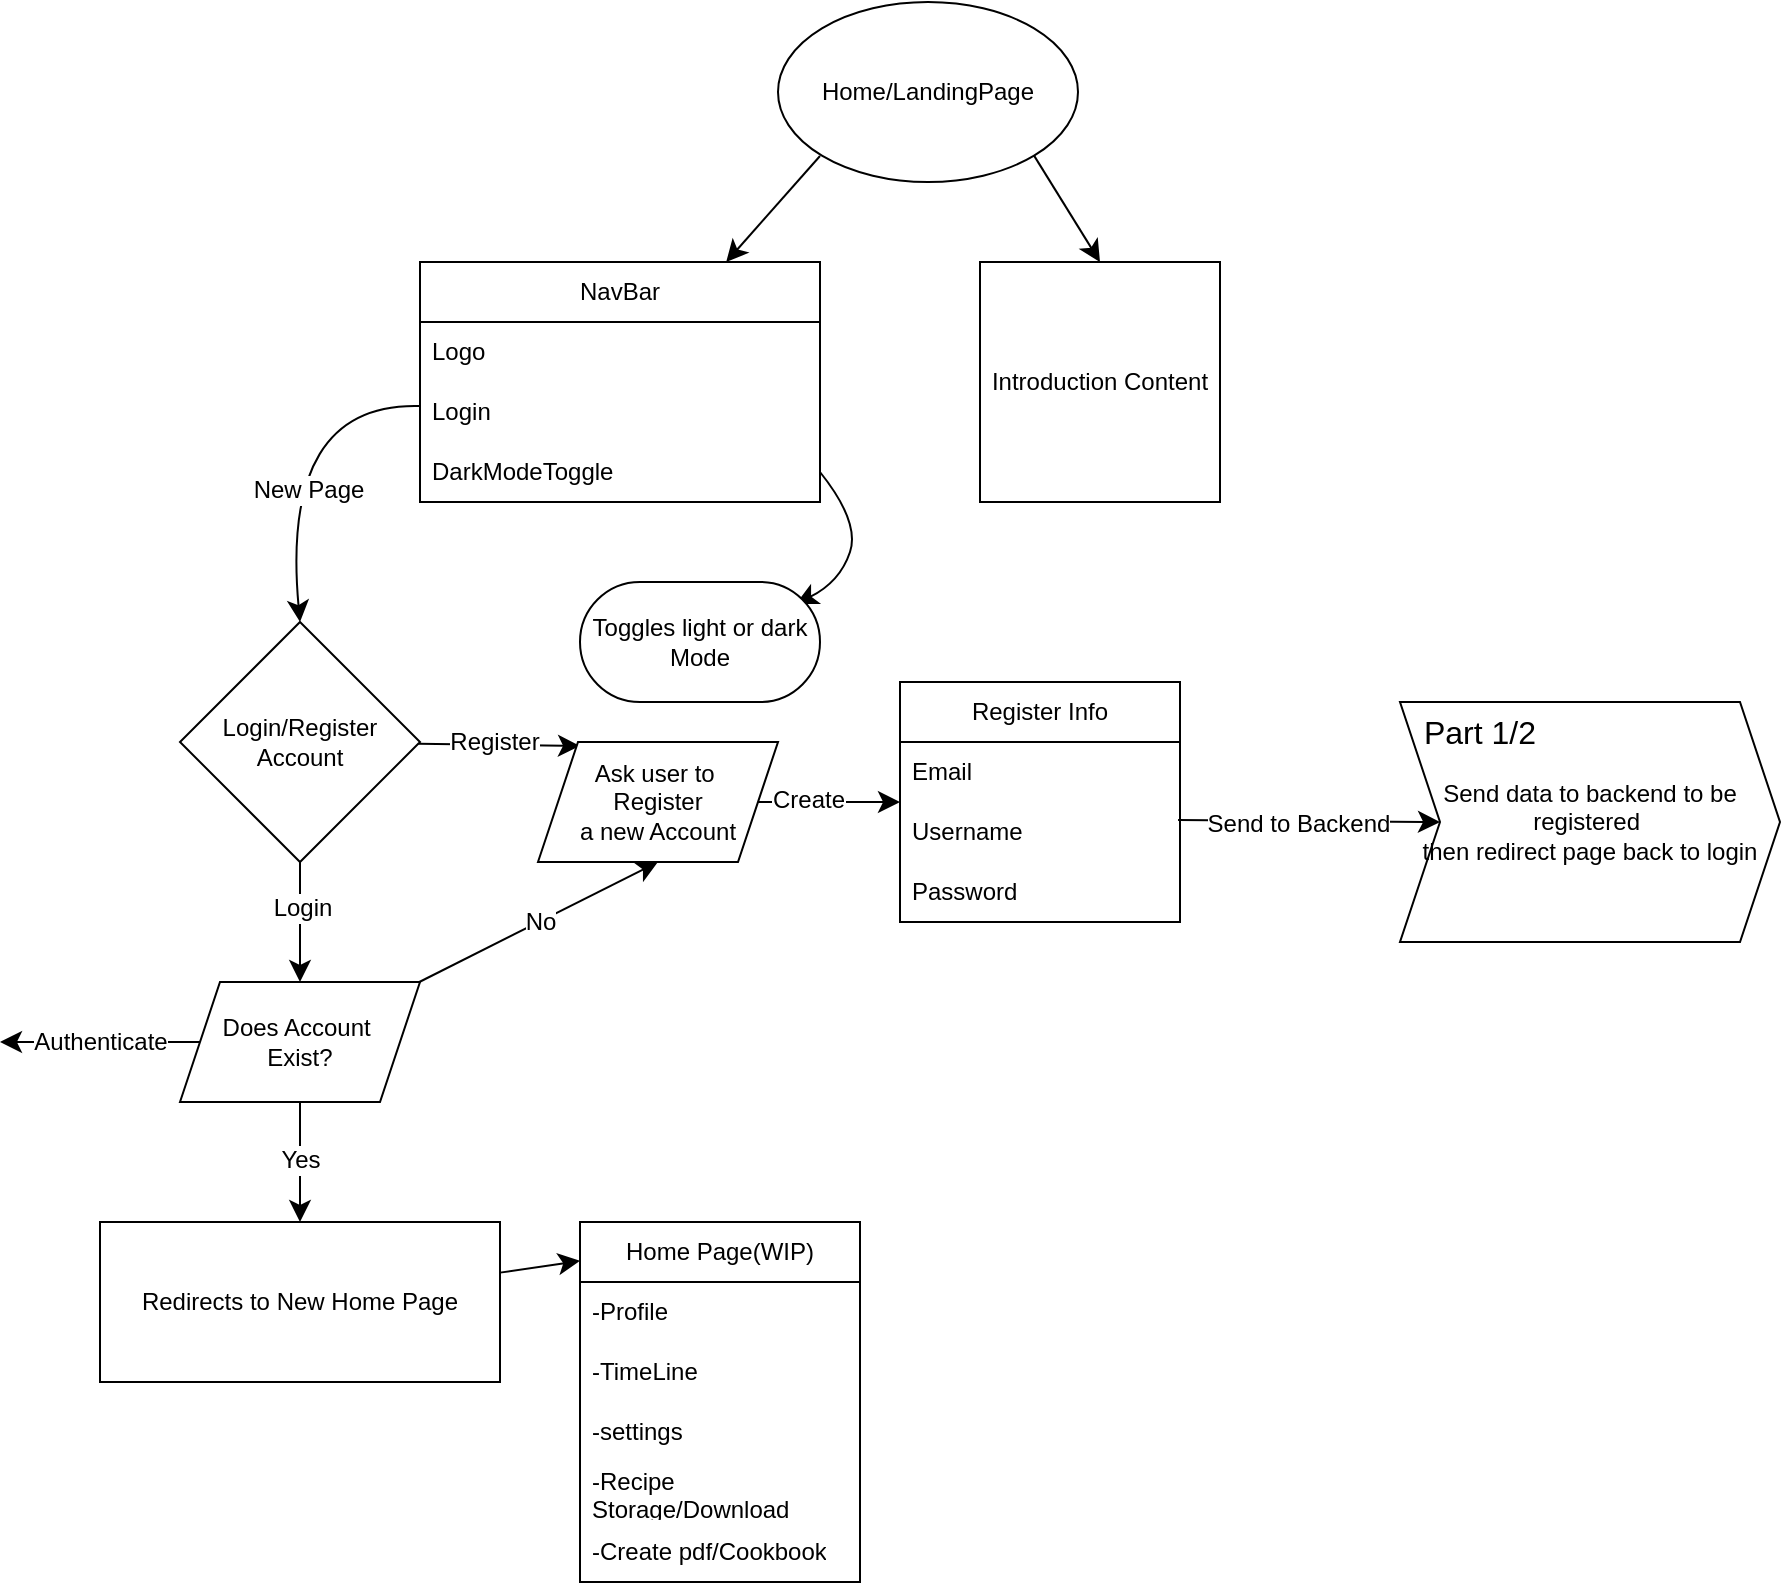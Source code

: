 <mxfile version="24.7.6">
  <diagram id="C5RBs43oDa-KdzZeNtuy" name="Page-1">
    <mxGraphModel dx="2021" dy="656" grid="1" gridSize="10" guides="1" tooltips="1" connect="1" arrows="1" fold="1" page="1" pageScale="1" pageWidth="827" pageHeight="1169" math="0" shadow="0">
      <root>
        <mxCell id="WIyWlLk6GJQsqaUBKTNV-0" />
        <mxCell id="WIyWlLk6GJQsqaUBKTNV-1" parent="WIyWlLk6GJQsqaUBKTNV-0" />
        <mxCell id="yd8T2iFx35O8DrpGIfBC-0" value="Home/LandingPage" style="ellipse;whiteSpace=wrap;html=1;align=center;newEdgeStyle={&quot;edgeStyle&quot;:&quot;entityRelationEdgeStyle&quot;,&quot;startArrow&quot;:&quot;none&quot;,&quot;endArrow&quot;:&quot;none&quot;,&quot;segment&quot;:10,&quot;curved&quot;:1,&quot;sourcePerimeterSpacing&quot;:0,&quot;targetPerimeterSpacing&quot;:0};treeFolding=1;treeMoving=1;" vertex="1" parent="WIyWlLk6GJQsqaUBKTNV-1">
          <mxGeometry x="339" y="30" width="150" height="90" as="geometry" />
        </mxCell>
        <mxCell id="yd8T2iFx35O8DrpGIfBC-1" value="Introduction Content" style="whiteSpace=wrap;html=1;aspect=fixed;" vertex="1" parent="WIyWlLk6GJQsqaUBKTNV-1">
          <mxGeometry x="440" y="160" width="120" height="120" as="geometry" />
        </mxCell>
        <mxCell id="yd8T2iFx35O8DrpGIfBC-2" value="" style="endArrow=classic;html=1;rounded=0;fontSize=12;startSize=8;endSize=8;curved=1;exitX=1;exitY=1;exitDx=0;exitDy=0;entryX=0.5;entryY=0;entryDx=0;entryDy=0;" edge="1" parent="WIyWlLk6GJQsqaUBKTNV-1" source="yd8T2iFx35O8DrpGIfBC-0" target="yd8T2iFx35O8DrpGIfBC-1">
          <mxGeometry width="50" height="50" relative="1" as="geometry">
            <mxPoint x="489" y="140" as="sourcePoint" />
            <mxPoint x="539" y="90" as="targetPoint" />
          </mxGeometry>
        </mxCell>
        <mxCell id="yd8T2iFx35O8DrpGIfBC-3" value="" style="endArrow=classic;html=1;rounded=0;fontSize=12;startSize=8;endSize=8;curved=1;exitX=1;exitY=1;exitDx=0;exitDy=0;" edge="1" parent="WIyWlLk6GJQsqaUBKTNV-1" target="yd8T2iFx35O8DrpGIfBC-4">
          <mxGeometry width="50" height="50" relative="1" as="geometry">
            <mxPoint x="360" y="107" as="sourcePoint" />
            <mxPoint x="320" y="160" as="targetPoint" />
          </mxGeometry>
        </mxCell>
        <mxCell id="yd8T2iFx35O8DrpGIfBC-4" value="NavBar" style="swimlane;fontStyle=0;childLayout=stackLayout;horizontal=1;startSize=30;horizontalStack=0;resizeParent=1;resizeParentMax=0;resizeLast=0;collapsible=1;marginBottom=0;whiteSpace=wrap;html=1;" vertex="1" parent="WIyWlLk6GJQsqaUBKTNV-1">
          <mxGeometry x="160" y="160" width="200" height="120" as="geometry" />
        </mxCell>
        <mxCell id="yd8T2iFx35O8DrpGIfBC-5" value="Logo" style="text;strokeColor=none;fillColor=none;align=left;verticalAlign=middle;spacingLeft=4;spacingRight=4;overflow=hidden;points=[[0,0.5],[1,0.5]];portConstraint=eastwest;rotatable=0;whiteSpace=wrap;html=1;" vertex="1" parent="yd8T2iFx35O8DrpGIfBC-4">
          <mxGeometry y="30" width="200" height="30" as="geometry" />
        </mxCell>
        <mxCell id="yd8T2iFx35O8DrpGIfBC-6" value="Login" style="text;strokeColor=none;fillColor=none;align=left;verticalAlign=middle;spacingLeft=4;spacingRight=4;overflow=hidden;points=[[0,0.5],[1,0.5]];portConstraint=eastwest;rotatable=0;whiteSpace=wrap;html=1;" vertex="1" parent="yd8T2iFx35O8DrpGIfBC-4">
          <mxGeometry y="60" width="200" height="30" as="geometry" />
        </mxCell>
        <mxCell id="yd8T2iFx35O8DrpGIfBC-7" value="DarkModeToggle" style="text;strokeColor=none;fillColor=none;align=left;verticalAlign=middle;spacingLeft=4;spacingRight=4;overflow=hidden;points=[[0,0.5],[1,0.5]];portConstraint=eastwest;rotatable=0;whiteSpace=wrap;html=1;" vertex="1" parent="yd8T2iFx35O8DrpGIfBC-4">
          <mxGeometry y="90" width="200" height="30" as="geometry" />
        </mxCell>
        <mxCell id="yd8T2iFx35O8DrpGIfBC-11" style="edgeStyle=none;curved=1;rounded=0;orthogonalLoop=1;jettySize=auto;html=1;exitX=1;exitY=0.5;exitDx=0;exitDy=0;fontSize=12;startSize=8;endSize=8;entryX=0.9;entryY=0.183;entryDx=0;entryDy=0;entryPerimeter=0;" edge="1" parent="WIyWlLk6GJQsqaUBKTNV-1" source="yd8T2iFx35O8DrpGIfBC-7" target="yd8T2iFx35O8DrpGIfBC-12">
          <mxGeometry relative="1" as="geometry">
            <mxPoint x="361" y="323" as="targetPoint" />
            <Array as="points">
              <mxPoint x="380" y="290" />
              <mxPoint x="370" y="320" />
            </Array>
          </mxGeometry>
        </mxCell>
        <mxCell id="yd8T2iFx35O8DrpGIfBC-12" value="Toggles light or dark Mode" style="rounded=1;whiteSpace=wrap;html=1;arcSize=50;" vertex="1" parent="WIyWlLk6GJQsqaUBKTNV-1">
          <mxGeometry x="240" y="320" width="120" height="60" as="geometry" />
        </mxCell>
        <mxCell id="yd8T2iFx35O8DrpGIfBC-23" style="edgeStyle=none;curved=1;rounded=0;orthogonalLoop=1;jettySize=auto;html=1;entryX=0.5;entryY=0;entryDx=0;entryDy=0;fontSize=12;startSize=8;endSize=8;" edge="1" parent="WIyWlLk6GJQsqaUBKTNV-1" source="yd8T2iFx35O8DrpGIfBC-15" target="yd8T2iFx35O8DrpGIfBC-22">
          <mxGeometry relative="1" as="geometry" />
        </mxCell>
        <mxCell id="yd8T2iFx35O8DrpGIfBC-24" value="Login" style="edgeLabel;html=1;align=center;verticalAlign=middle;resizable=0;points=[];fontSize=12;" vertex="1" connectable="0" parent="yd8T2iFx35O8DrpGIfBC-23">
          <mxGeometry x="-0.25" y="1" relative="1" as="geometry">
            <mxPoint as="offset" />
          </mxGeometry>
        </mxCell>
        <mxCell id="yd8T2iFx35O8DrpGIfBC-29" style="edgeStyle=none;curved=1;rounded=0;orthogonalLoop=1;jettySize=auto;html=1;fontSize=12;startSize=8;endSize=8;entryX=0.175;entryY=0.033;entryDx=0;entryDy=0;entryPerimeter=0;" edge="1" parent="WIyWlLk6GJQsqaUBKTNV-1" source="yd8T2iFx35O8DrpGIfBC-15" target="yd8T2iFx35O8DrpGIfBC-30">
          <mxGeometry relative="1" as="geometry">
            <mxPoint x="200" y="400" as="targetPoint" />
          </mxGeometry>
        </mxCell>
        <mxCell id="yd8T2iFx35O8DrpGIfBC-31" value="Register" style="edgeLabel;html=1;align=center;verticalAlign=middle;resizable=0;points=[];fontSize=12;" vertex="1" connectable="0" parent="yd8T2iFx35O8DrpGIfBC-29">
          <mxGeometry x="-0.29" y="-2" relative="1" as="geometry">
            <mxPoint x="9" y="-3" as="offset" />
          </mxGeometry>
        </mxCell>
        <mxCell id="yd8T2iFx35O8DrpGIfBC-15" value="Login/Register&lt;div&gt;Account&lt;/div&gt;" style="rhombus;whiteSpace=wrap;html=1;" vertex="1" parent="WIyWlLk6GJQsqaUBKTNV-1">
          <mxGeometry x="40" y="340" width="120" height="120" as="geometry" />
        </mxCell>
        <mxCell id="yd8T2iFx35O8DrpGIfBC-16" style="edgeStyle=none;curved=1;rounded=0;orthogonalLoop=1;jettySize=auto;html=1;fontSize=12;startSize=8;endSize=8;entryX=0.5;entryY=0;entryDx=0;entryDy=0;" edge="1" parent="WIyWlLk6GJQsqaUBKTNV-1" target="yd8T2iFx35O8DrpGIfBC-15">
          <mxGeometry relative="1" as="geometry">
            <mxPoint x="100" y="320" as="targetPoint" />
            <mxPoint x="160" y="232.059" as="sourcePoint" />
            <Array as="points">
              <mxPoint x="90" y="230" />
            </Array>
          </mxGeometry>
        </mxCell>
        <mxCell id="yd8T2iFx35O8DrpGIfBC-45" value="New Page" style="edgeLabel;html=1;align=center;verticalAlign=middle;resizable=0;points=[];fontSize=12;" vertex="1" connectable="0" parent="yd8T2iFx35O8DrpGIfBC-16">
          <mxGeometry x="0.276" y="10" relative="1" as="geometry">
            <mxPoint as="offset" />
          </mxGeometry>
        </mxCell>
        <mxCell id="yd8T2iFx35O8DrpGIfBC-25" value="No" style="edgeStyle=none;curved=1;rounded=0;orthogonalLoop=1;jettySize=auto;html=1;fontSize=12;startSize=8;endSize=8;entryX=0.5;entryY=1;entryDx=0;entryDy=0;" edge="1" parent="WIyWlLk6GJQsqaUBKTNV-1" source="yd8T2iFx35O8DrpGIfBC-22" target="yd8T2iFx35O8DrpGIfBC-30">
          <mxGeometry relative="1" as="geometry">
            <mxPoint x="210" y="550" as="targetPoint" />
          </mxGeometry>
        </mxCell>
        <mxCell id="yd8T2iFx35O8DrpGIfBC-26" style="edgeStyle=none;curved=1;rounded=0;orthogonalLoop=1;jettySize=auto;html=1;fontSize=12;startSize=8;endSize=8;entryX=0.5;entryY=0;entryDx=0;entryDy=0;" edge="1" parent="WIyWlLk6GJQsqaUBKTNV-1" source="yd8T2iFx35O8DrpGIfBC-22">
          <mxGeometry relative="1" as="geometry">
            <mxPoint x="100" y="640" as="targetPoint" />
          </mxGeometry>
        </mxCell>
        <mxCell id="yd8T2iFx35O8DrpGIfBC-27" value="Yes" style="edgeLabel;html=1;align=center;verticalAlign=middle;resizable=0;points=[];fontSize=12;" vertex="1" connectable="0" parent="yd8T2iFx35O8DrpGIfBC-26">
          <mxGeometry x="-0.04" relative="1" as="geometry">
            <mxPoint as="offset" />
          </mxGeometry>
        </mxCell>
        <mxCell id="yd8T2iFx35O8DrpGIfBC-28" value="Authenticate" style="edgeStyle=none;curved=1;rounded=0;orthogonalLoop=1;jettySize=auto;html=1;fontSize=12;startSize=8;endSize=8;" edge="1" parent="WIyWlLk6GJQsqaUBKTNV-1" source="yd8T2iFx35O8DrpGIfBC-22">
          <mxGeometry relative="1" as="geometry">
            <mxPoint x="-50" y="550" as="targetPoint" />
            <mxPoint as="offset" />
          </mxGeometry>
        </mxCell>
        <mxCell id="yd8T2iFx35O8DrpGIfBC-22" value="Does Account&amp;nbsp;&lt;div&gt;Exist?&lt;/div&gt;" style="shape=parallelogram;perimeter=parallelogramPerimeter;whiteSpace=wrap;html=1;fixedSize=1;" vertex="1" parent="WIyWlLk6GJQsqaUBKTNV-1">
          <mxGeometry x="40" y="520" width="120" height="60" as="geometry" />
        </mxCell>
        <mxCell id="yd8T2iFx35O8DrpGIfBC-32" style="edgeStyle=none;curved=1;rounded=0;orthogonalLoop=1;jettySize=auto;html=1;fontSize=12;startSize=8;endSize=8;" edge="1" parent="WIyWlLk6GJQsqaUBKTNV-1" source="yd8T2iFx35O8DrpGIfBC-30">
          <mxGeometry relative="1" as="geometry">
            <mxPoint x="400" y="430" as="targetPoint" />
          </mxGeometry>
        </mxCell>
        <mxCell id="yd8T2iFx35O8DrpGIfBC-33" value="Create" style="edgeLabel;html=1;align=center;verticalAlign=middle;resizable=0;points=[];fontSize=12;" vertex="1" connectable="0" parent="yd8T2iFx35O8DrpGIfBC-32">
          <mxGeometry x="-0.294" y="1" relative="1" as="geometry">
            <mxPoint as="offset" />
          </mxGeometry>
        </mxCell>
        <mxCell id="yd8T2iFx35O8DrpGIfBC-30" value="Ask user to&amp;nbsp;&lt;div&gt;Register&lt;div&gt;a new Account&lt;/div&gt;&lt;/div&gt;" style="shape=parallelogram;perimeter=parallelogramPerimeter;whiteSpace=wrap;html=1;fixedSize=1;" vertex="1" parent="WIyWlLk6GJQsqaUBKTNV-1">
          <mxGeometry x="219" y="400" width="120" height="60" as="geometry" />
        </mxCell>
        <mxCell id="yd8T2iFx35O8DrpGIfBC-36" value="Register Info" style="swimlane;fontStyle=0;childLayout=stackLayout;horizontal=1;startSize=30;horizontalStack=0;resizeParent=1;resizeParentMax=0;resizeLast=0;collapsible=1;marginBottom=0;whiteSpace=wrap;html=1;" vertex="1" parent="WIyWlLk6GJQsqaUBKTNV-1">
          <mxGeometry x="400" y="370" width="140" height="120" as="geometry" />
        </mxCell>
        <mxCell id="yd8T2iFx35O8DrpGIfBC-37" value="Email" style="text;strokeColor=none;fillColor=none;align=left;verticalAlign=middle;spacingLeft=4;spacingRight=4;overflow=hidden;points=[[0,0.5],[1,0.5]];portConstraint=eastwest;rotatable=0;whiteSpace=wrap;html=1;" vertex="1" parent="yd8T2iFx35O8DrpGIfBC-36">
          <mxGeometry y="30" width="140" height="30" as="geometry" />
        </mxCell>
        <mxCell id="yd8T2iFx35O8DrpGIfBC-38" value="Username" style="text;strokeColor=none;fillColor=none;align=left;verticalAlign=middle;spacingLeft=4;spacingRight=4;overflow=hidden;points=[[0,0.5],[1,0.5]];portConstraint=eastwest;rotatable=0;whiteSpace=wrap;html=1;" vertex="1" parent="yd8T2iFx35O8DrpGIfBC-36">
          <mxGeometry y="60" width="140" height="30" as="geometry" />
        </mxCell>
        <mxCell id="yd8T2iFx35O8DrpGIfBC-39" value="Password" style="text;strokeColor=none;fillColor=none;align=left;verticalAlign=middle;spacingLeft=4;spacingRight=4;overflow=hidden;points=[[0,0.5],[1,0.5]];portConstraint=eastwest;rotatable=0;whiteSpace=wrap;html=1;" vertex="1" parent="yd8T2iFx35O8DrpGIfBC-36">
          <mxGeometry y="90" width="140" height="30" as="geometry" />
        </mxCell>
        <mxCell id="yd8T2iFx35O8DrpGIfBC-40" value="Send data to backend to be registered&amp;nbsp;&lt;div&gt;then redirect page back to login&lt;/div&gt;" style="shape=step;perimeter=stepPerimeter;whiteSpace=wrap;html=1;fixedSize=1;size=20;" vertex="1" parent="WIyWlLk6GJQsqaUBKTNV-1">
          <mxGeometry x="650" y="380" width="190" height="120" as="geometry" />
        </mxCell>
        <mxCell id="yd8T2iFx35O8DrpGIfBC-41" style="edgeStyle=none;curved=1;rounded=0;orthogonalLoop=1;jettySize=auto;html=1;entryX=0;entryY=0.5;entryDx=0;entryDy=0;fontSize=12;startSize=8;endSize=8;exitX=0.993;exitY=0.3;exitDx=0;exitDy=0;exitPerimeter=0;" edge="1" parent="WIyWlLk6GJQsqaUBKTNV-1" source="yd8T2iFx35O8DrpGIfBC-38" target="yd8T2iFx35O8DrpGIfBC-40">
          <mxGeometry relative="1" as="geometry">
            <mxPoint x="550" y="440" as="sourcePoint" />
          </mxGeometry>
        </mxCell>
        <mxCell id="yd8T2iFx35O8DrpGIfBC-42" value="Send to Backend" style="edgeLabel;html=1;align=center;verticalAlign=middle;resizable=0;points=[];fontSize=12;" vertex="1" connectable="0" parent="yd8T2iFx35O8DrpGIfBC-41">
          <mxGeometry x="-0.086" y="-2" relative="1" as="geometry">
            <mxPoint y="-1" as="offset" />
          </mxGeometry>
        </mxCell>
        <mxCell id="yd8T2iFx35O8DrpGIfBC-47" value="Part 1/2" style="text;strokeColor=none;fillColor=none;html=1;align=center;verticalAlign=middle;whiteSpace=wrap;rounded=0;fontSize=16;" vertex="1" parent="WIyWlLk6GJQsqaUBKTNV-1">
          <mxGeometry x="660" y="380" width="60" height="30" as="geometry" />
        </mxCell>
        <mxCell id="yd8T2iFx35O8DrpGIfBC-50" value="Redirects to New Home Page" style="rounded=0;whiteSpace=wrap;html=1;" vertex="1" parent="WIyWlLk6GJQsqaUBKTNV-1">
          <mxGeometry y="640" width="200" height="80" as="geometry" />
        </mxCell>
        <mxCell id="yd8T2iFx35O8DrpGIfBC-51" value="Home Page(WIP)" style="swimlane;fontStyle=0;childLayout=stackLayout;horizontal=1;startSize=30;horizontalStack=0;resizeParent=1;resizeParentMax=0;resizeLast=0;collapsible=1;marginBottom=0;whiteSpace=wrap;html=1;" vertex="1" parent="WIyWlLk6GJQsqaUBKTNV-1">
          <mxGeometry x="240" y="640" width="140" height="180" as="geometry" />
        </mxCell>
        <mxCell id="yd8T2iFx35O8DrpGIfBC-52" value="-Profile" style="text;strokeColor=none;fillColor=none;align=left;verticalAlign=middle;spacingLeft=4;spacingRight=4;overflow=hidden;points=[[0,0.5],[1,0.5]];portConstraint=eastwest;rotatable=0;whiteSpace=wrap;html=1;" vertex="1" parent="yd8T2iFx35O8DrpGIfBC-51">
          <mxGeometry y="30" width="140" height="30" as="geometry" />
        </mxCell>
        <mxCell id="yd8T2iFx35O8DrpGIfBC-53" value="-TimeLine" style="text;strokeColor=none;fillColor=none;align=left;verticalAlign=middle;spacingLeft=4;spacingRight=4;overflow=hidden;points=[[0,0.5],[1,0.5]];portConstraint=eastwest;rotatable=0;whiteSpace=wrap;html=1;" vertex="1" parent="yd8T2iFx35O8DrpGIfBC-51">
          <mxGeometry y="60" width="140" height="30" as="geometry" />
        </mxCell>
        <mxCell id="yd8T2iFx35O8DrpGIfBC-54" value="-settings" style="text;strokeColor=none;fillColor=none;align=left;verticalAlign=middle;spacingLeft=4;spacingRight=4;overflow=hidden;points=[[0,0.5],[1,0.5]];portConstraint=eastwest;rotatable=0;whiteSpace=wrap;html=1;" vertex="1" parent="yd8T2iFx35O8DrpGIfBC-51">
          <mxGeometry y="90" width="140" height="30" as="geometry" />
        </mxCell>
        <mxCell id="yd8T2iFx35O8DrpGIfBC-56" value="-Recipe Storage/Download" style="text;strokeColor=none;fillColor=none;align=left;verticalAlign=middle;spacingLeft=4;spacingRight=4;overflow=hidden;points=[[0,0.5],[1,0.5]];portConstraint=eastwest;rotatable=0;whiteSpace=wrap;html=1;" vertex="1" parent="yd8T2iFx35O8DrpGIfBC-51">
          <mxGeometry y="120" width="140" height="30" as="geometry" />
        </mxCell>
        <mxCell id="yd8T2iFx35O8DrpGIfBC-57" value="-Create pdf/Cookbook" style="text;strokeColor=none;fillColor=none;align=left;verticalAlign=middle;spacingLeft=4;spacingRight=4;overflow=hidden;points=[[0,0.5],[1,0.5]];portConstraint=eastwest;rotatable=0;whiteSpace=wrap;html=1;" vertex="1" parent="yd8T2iFx35O8DrpGIfBC-51">
          <mxGeometry y="150" width="140" height="30" as="geometry" />
        </mxCell>
        <mxCell id="yd8T2iFx35O8DrpGIfBC-55" style="edgeStyle=none;curved=1;rounded=0;orthogonalLoop=1;jettySize=auto;html=1;entryX=0;entryY=0.108;entryDx=0;entryDy=0;entryPerimeter=0;fontSize=12;startSize=8;endSize=8;" edge="1" parent="WIyWlLk6GJQsqaUBKTNV-1" source="yd8T2iFx35O8DrpGIfBC-50" target="yd8T2iFx35O8DrpGIfBC-51">
          <mxGeometry relative="1" as="geometry" />
        </mxCell>
      </root>
    </mxGraphModel>
  </diagram>
</mxfile>
